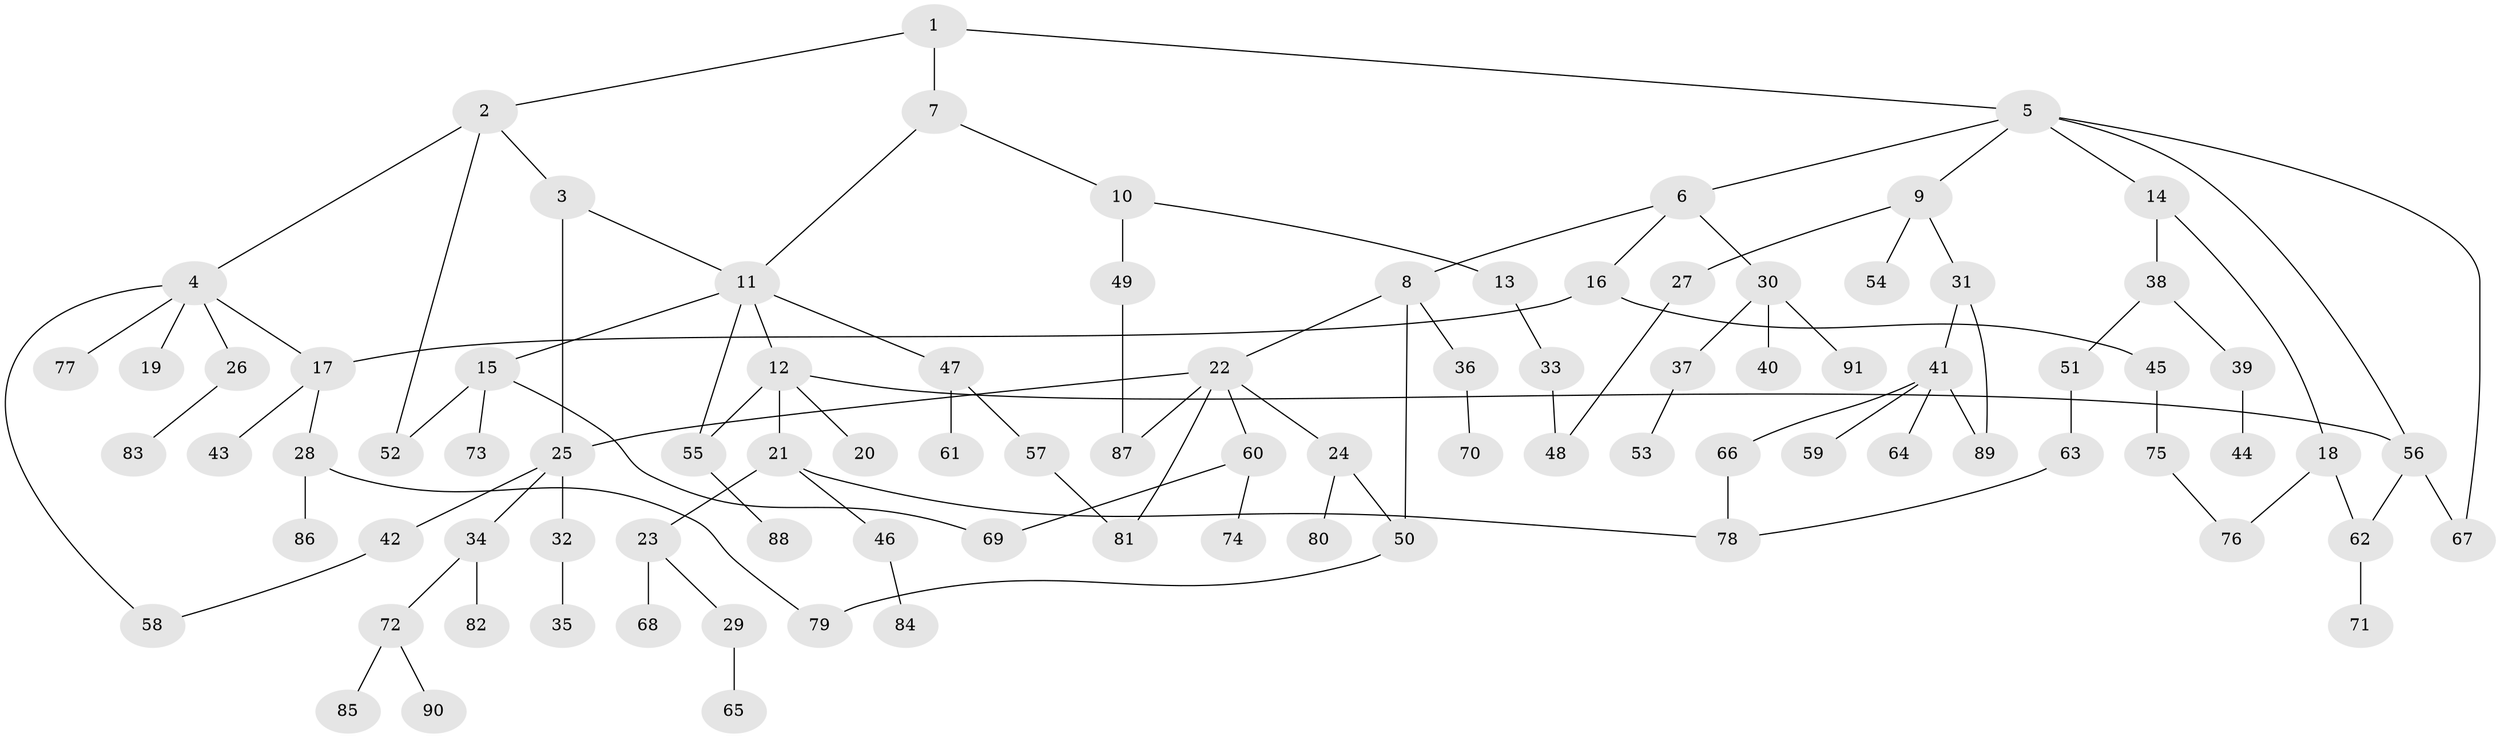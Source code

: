 // coarse degree distribution, {5: 0.07272727272727272, 4: 0.12727272727272726, 3: 0.2, 6: 0.03636363636363636, 1: 0.23636363636363636, 2: 0.32727272727272727}
// Generated by graph-tools (version 1.1) at 2025/36/03/04/25 23:36:02]
// undirected, 91 vertices, 109 edges
graph export_dot {
  node [color=gray90,style=filled];
  1;
  2;
  3;
  4;
  5;
  6;
  7;
  8;
  9;
  10;
  11;
  12;
  13;
  14;
  15;
  16;
  17;
  18;
  19;
  20;
  21;
  22;
  23;
  24;
  25;
  26;
  27;
  28;
  29;
  30;
  31;
  32;
  33;
  34;
  35;
  36;
  37;
  38;
  39;
  40;
  41;
  42;
  43;
  44;
  45;
  46;
  47;
  48;
  49;
  50;
  51;
  52;
  53;
  54;
  55;
  56;
  57;
  58;
  59;
  60;
  61;
  62;
  63;
  64;
  65;
  66;
  67;
  68;
  69;
  70;
  71;
  72;
  73;
  74;
  75;
  76;
  77;
  78;
  79;
  80;
  81;
  82;
  83;
  84;
  85;
  86;
  87;
  88;
  89;
  90;
  91;
  1 -- 2;
  1 -- 5;
  1 -- 7;
  2 -- 3;
  2 -- 4;
  2 -- 52;
  3 -- 25;
  3 -- 11;
  4 -- 17;
  4 -- 19;
  4 -- 26;
  4 -- 77;
  4 -- 58;
  5 -- 6;
  5 -- 9;
  5 -- 14;
  5 -- 56;
  5 -- 67;
  6 -- 8;
  6 -- 16;
  6 -- 30;
  7 -- 10;
  7 -- 11;
  8 -- 22;
  8 -- 36;
  8 -- 50;
  9 -- 27;
  9 -- 31;
  9 -- 54;
  10 -- 13;
  10 -- 49;
  11 -- 12;
  11 -- 15;
  11 -- 47;
  11 -- 55;
  12 -- 20;
  12 -- 21;
  12 -- 56;
  12 -- 55;
  13 -- 33;
  14 -- 18;
  14 -- 38;
  15 -- 52;
  15 -- 69;
  15 -- 73;
  16 -- 45;
  16 -- 17;
  17 -- 28;
  17 -- 43;
  18 -- 62;
  18 -- 76;
  21 -- 23;
  21 -- 46;
  21 -- 78;
  22 -- 24;
  22 -- 60;
  22 -- 81;
  22 -- 87;
  22 -- 25;
  23 -- 29;
  23 -- 68;
  24 -- 50;
  24 -- 80;
  25 -- 32;
  25 -- 34;
  25 -- 42;
  26 -- 83;
  27 -- 48;
  28 -- 86;
  28 -- 79;
  29 -- 65;
  30 -- 37;
  30 -- 40;
  30 -- 91;
  31 -- 41;
  31 -- 89;
  32 -- 35;
  33 -- 48;
  34 -- 72;
  34 -- 82;
  36 -- 70;
  37 -- 53;
  38 -- 39;
  38 -- 51;
  39 -- 44;
  41 -- 59;
  41 -- 64;
  41 -- 66;
  41 -- 89;
  42 -- 58;
  45 -- 75;
  46 -- 84;
  47 -- 57;
  47 -- 61;
  49 -- 87;
  50 -- 79;
  51 -- 63;
  55 -- 88;
  56 -- 67;
  56 -- 62;
  57 -- 81;
  60 -- 74;
  60 -- 69;
  62 -- 71;
  63 -- 78;
  66 -- 78;
  72 -- 85;
  72 -- 90;
  75 -- 76;
}
